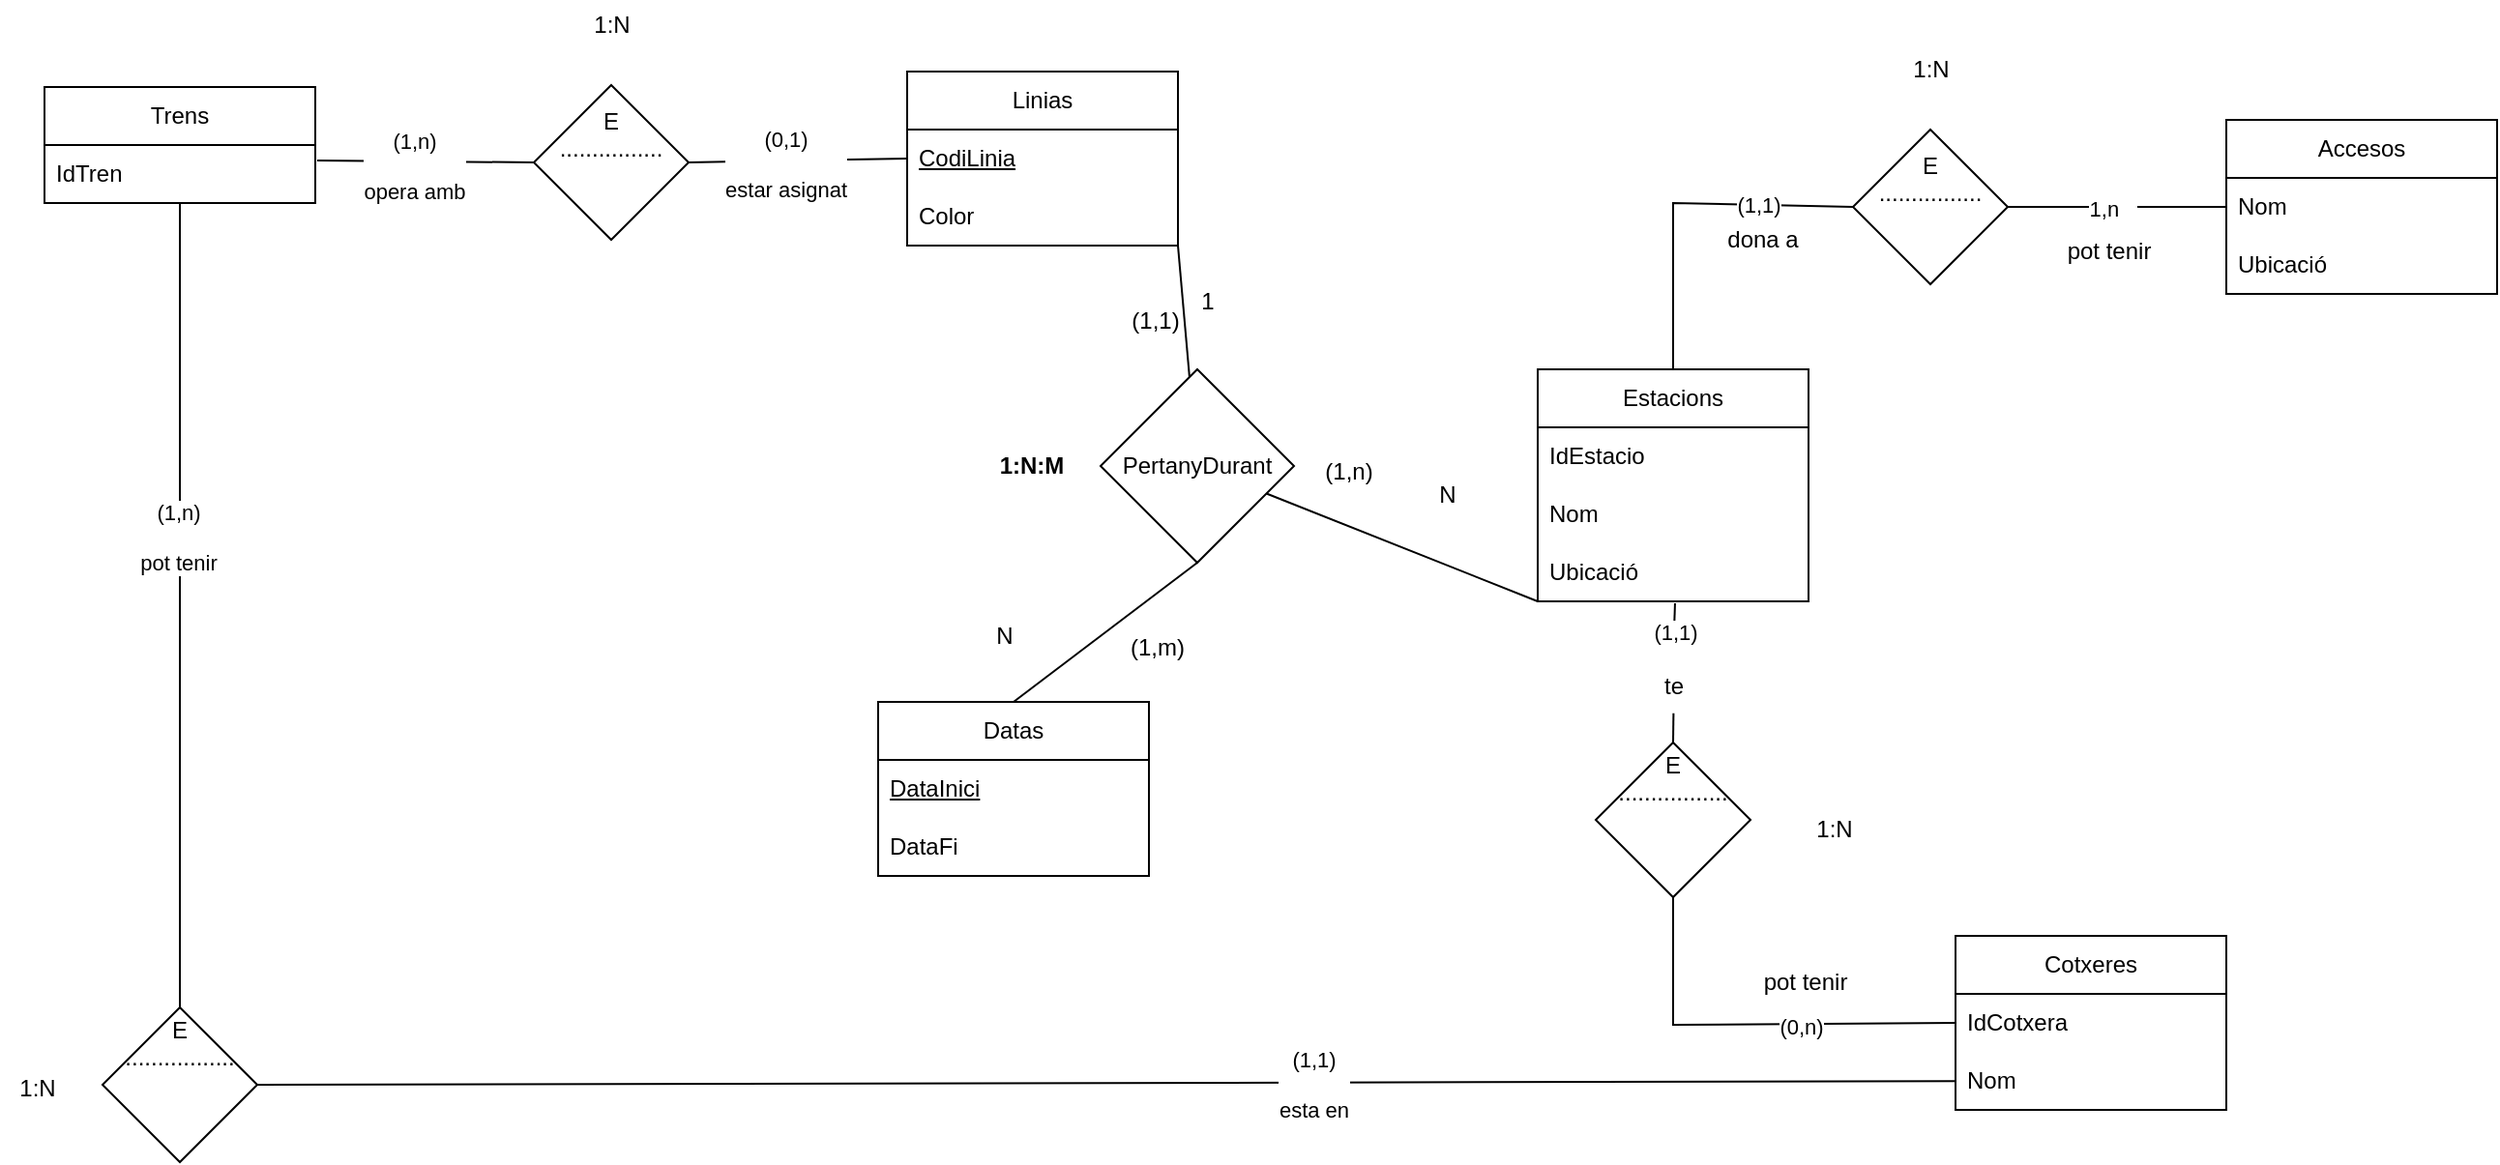 <mxfile version="24.8.3">
  <diagram name="Page-1" id="Fp09HBMhpCfBCq8PGkXx">
    <mxGraphModel dx="1510" dy="914" grid="0" gridSize="10" guides="1" tooltips="1" connect="1" arrows="1" fold="1" page="1" pageScale="1" pageWidth="850" pageHeight="1100" math="0" shadow="0">
      <root>
        <mxCell id="0" />
        <mxCell id="1" parent="0" />
        <mxCell id="b_e9YausVlEv8Oadp6LC-3" value="Estacions" style="swimlane;fontStyle=0;childLayout=stackLayout;horizontal=1;startSize=30;horizontalStack=0;resizeParent=1;resizeParentMax=0;resizeLast=0;collapsible=1;marginBottom=0;whiteSpace=wrap;html=1;" parent="1" vertex="1">
          <mxGeometry x="550" y="274" width="140" height="120" as="geometry" />
        </mxCell>
        <mxCell id="jN71wl8acnYGkwMT0ga_-1" value="IdEstacio" style="text;strokeColor=none;fillColor=none;align=left;verticalAlign=middle;spacingLeft=4;spacingRight=4;overflow=hidden;points=[[0,0.5],[1,0.5]];portConstraint=eastwest;rotatable=0;whiteSpace=wrap;html=1;" vertex="1" parent="b_e9YausVlEv8Oadp6LC-3">
          <mxGeometry y="30" width="140" height="30" as="geometry" />
        </mxCell>
        <mxCell id="b_e9YausVlEv8Oadp6LC-4" value="Nom" style="text;strokeColor=none;fillColor=none;align=left;verticalAlign=middle;spacingLeft=4;spacingRight=4;overflow=hidden;points=[[0,0.5],[1,0.5]];portConstraint=eastwest;rotatable=0;whiteSpace=wrap;html=1;" parent="b_e9YausVlEv8Oadp6LC-3" vertex="1">
          <mxGeometry y="60" width="140" height="30" as="geometry" />
        </mxCell>
        <mxCell id="b_e9YausVlEv8Oadp6LC-5" value="Ubicació" style="text;strokeColor=none;fillColor=none;align=left;verticalAlign=middle;spacingLeft=4;spacingRight=4;overflow=hidden;points=[[0,0.5],[1,0.5]];portConstraint=eastwest;rotatable=0;whiteSpace=wrap;html=1;" parent="b_e9YausVlEv8Oadp6LC-3" vertex="1">
          <mxGeometry y="90" width="140" height="30" as="geometry" />
        </mxCell>
        <mxCell id="b_e9YausVlEv8Oadp6LC-7" value="&lt;div&gt;Linias&lt;/div&gt;" style="swimlane;fontStyle=0;childLayout=stackLayout;horizontal=1;startSize=30;horizontalStack=0;resizeParent=1;resizeParentMax=0;resizeLast=0;collapsible=1;marginBottom=0;whiteSpace=wrap;html=1;" parent="1" vertex="1">
          <mxGeometry x="224" y="120" width="140" height="90" as="geometry" />
        </mxCell>
        <mxCell id="b_e9YausVlEv8Oadp6LC-8" value="&lt;u&gt;CodiLinia&lt;/u&gt;" style="text;strokeColor=none;fillColor=none;align=left;verticalAlign=middle;spacingLeft=4;spacingRight=4;overflow=hidden;points=[[0,0.5],[1,0.5]];portConstraint=eastwest;rotatable=0;whiteSpace=wrap;html=1;" parent="b_e9YausVlEv8Oadp6LC-7" vertex="1">
          <mxGeometry y="30" width="140" height="30" as="geometry" />
        </mxCell>
        <mxCell id="b_e9YausVlEv8Oadp6LC-10" value="&lt;div&gt;Color&lt;/div&gt;" style="text;strokeColor=none;fillColor=none;align=left;verticalAlign=middle;spacingLeft=4;spacingRight=4;overflow=hidden;points=[[0,0.5],[1,0.5]];portConstraint=eastwest;rotatable=0;whiteSpace=wrap;html=1;" parent="b_e9YausVlEv8Oadp6LC-7" vertex="1">
          <mxGeometry y="60" width="140" height="30" as="geometry" />
        </mxCell>
        <mxCell id="b_e9YausVlEv8Oadp6LC-11" value="Datas" style="swimlane;fontStyle=0;childLayout=stackLayout;horizontal=1;startSize=30;horizontalStack=0;resizeParent=1;resizeParentMax=0;resizeLast=0;collapsible=1;marginBottom=0;whiteSpace=wrap;html=1;" parent="1" vertex="1">
          <mxGeometry x="209" y="446" width="140" height="90" as="geometry" />
        </mxCell>
        <mxCell id="b_e9YausVlEv8Oadp6LC-12" value="&lt;u&gt;DataInici&lt;/u&gt;" style="text;strokeColor=none;fillColor=none;align=left;verticalAlign=middle;spacingLeft=4;spacingRight=4;overflow=hidden;points=[[0,0.5],[1,0.5]];portConstraint=eastwest;rotatable=0;whiteSpace=wrap;html=1;" parent="b_e9YausVlEv8Oadp6LC-11" vertex="1">
          <mxGeometry y="30" width="140" height="30" as="geometry" />
        </mxCell>
        <mxCell id="b_e9YausVlEv8Oadp6LC-13" value="DataFi" style="text;strokeColor=none;fillColor=none;align=left;verticalAlign=middle;spacingLeft=4;spacingRight=4;overflow=hidden;points=[[0,0.5],[1,0.5]];portConstraint=eastwest;rotatable=0;whiteSpace=wrap;html=1;" parent="b_e9YausVlEv8Oadp6LC-11" vertex="1">
          <mxGeometry y="60" width="140" height="30" as="geometry" />
        </mxCell>
        <mxCell id="b_e9YausVlEv8Oadp6LC-15" value="" style="endArrow=none;html=1;rounded=0;exitX=0.5;exitY=0;exitDx=0;exitDy=0;entryX=0.5;entryY=1;entryDx=0;entryDy=0;" parent="1" source="b_e9YausVlEv8Oadp6LC-11" target="b_e9YausVlEv8Oadp6LC-17" edge="1">
          <mxGeometry width="50" height="50" relative="1" as="geometry">
            <mxPoint x="377" y="434" as="sourcePoint" />
            <mxPoint x="376" y="384" as="targetPoint" />
          </mxGeometry>
        </mxCell>
        <mxCell id="b_e9YausVlEv8Oadp6LC-16" value="" style="endArrow=none;html=1;rounded=0;entryX=1;entryY=1;entryDx=0;entryDy=0;" parent="1" source="b_e9YausVlEv8Oadp6LC-17" target="b_e9YausVlEv8Oadp6LC-7" edge="1">
          <mxGeometry width="50" height="50" relative="1" as="geometry">
            <mxPoint x="190" y="347" as="sourcePoint" />
            <mxPoint x="240" y="297" as="targetPoint" />
          </mxGeometry>
        </mxCell>
        <mxCell id="b_e9YausVlEv8Oadp6LC-20" value="" style="endArrow=none;html=1;rounded=0;entryX=0;entryY=1;entryDx=0;entryDy=0;" parent="1" source="b_e9YausVlEv8Oadp6LC-17" target="b_e9YausVlEv8Oadp6LC-3" edge="1">
          <mxGeometry width="50" height="50" relative="1" as="geometry">
            <mxPoint x="398" y="439" as="sourcePoint" />
            <mxPoint x="511" y="255.99" as="targetPoint" />
          </mxGeometry>
        </mxCell>
        <mxCell id="b_e9YausVlEv8Oadp6LC-21" value="Accesos" style="swimlane;fontStyle=0;childLayout=stackLayout;horizontal=1;startSize=30;horizontalStack=0;resizeParent=1;resizeParentMax=0;resizeLast=0;collapsible=1;marginBottom=0;whiteSpace=wrap;html=1;" parent="1" vertex="1">
          <mxGeometry x="906" y="145" width="140" height="90" as="geometry" />
        </mxCell>
        <mxCell id="b_e9YausVlEv8Oadp6LC-22" value="Nom" style="text;strokeColor=none;fillColor=none;align=left;verticalAlign=middle;spacingLeft=4;spacingRight=4;overflow=hidden;points=[[0,0.5],[1,0.5]];portConstraint=eastwest;rotatable=0;whiteSpace=wrap;html=1;" parent="b_e9YausVlEv8Oadp6LC-21" vertex="1">
          <mxGeometry y="30" width="140" height="30" as="geometry" />
        </mxCell>
        <mxCell id="b_e9YausVlEv8Oadp6LC-23" value="Ubicació" style="text;strokeColor=none;fillColor=none;align=left;verticalAlign=middle;spacingLeft=4;spacingRight=4;overflow=hidden;points=[[0,0.5],[1,0.5]];portConstraint=eastwest;rotatable=0;whiteSpace=wrap;html=1;" parent="b_e9YausVlEv8Oadp6LC-21" vertex="1">
          <mxGeometry y="60" width="140" height="30" as="geometry" />
        </mxCell>
        <mxCell id="b_e9YausVlEv8Oadp6LC-24" value="&lt;div&gt;Trens&lt;/div&gt;" style="swimlane;fontStyle=0;childLayout=stackLayout;horizontal=1;startSize=30;horizontalStack=0;resizeParent=1;resizeParentMax=0;resizeLast=0;collapsible=1;marginBottom=0;whiteSpace=wrap;html=1;" parent="1" vertex="1">
          <mxGeometry x="-222" y="128" width="140" height="60" as="geometry" />
        </mxCell>
        <mxCell id="b_e9YausVlEv8Oadp6LC-25" value="IdTren" style="text;strokeColor=none;fillColor=none;align=left;verticalAlign=middle;spacingLeft=4;spacingRight=4;overflow=hidden;points=[[0,0.5],[1,0.5]];portConstraint=eastwest;rotatable=0;whiteSpace=wrap;html=1;" parent="b_e9YausVlEv8Oadp6LC-24" vertex="1">
          <mxGeometry y="30" width="140" height="30" as="geometry" />
        </mxCell>
        <mxCell id="b_e9YausVlEv8Oadp6LC-27" value="1" style="text;html=1;align=center;verticalAlign=middle;resizable=0;points=[];autosize=1;strokeColor=none;fillColor=none;" parent="1" vertex="1">
          <mxGeometry x="366.5" y="226" width="25" height="26" as="geometry" />
        </mxCell>
        <mxCell id="b_e9YausVlEv8Oadp6LC-28" value="N" style="text;html=1;align=center;verticalAlign=middle;resizable=0;points=[];autosize=1;strokeColor=none;fillColor=none;" parent="1" vertex="1">
          <mxGeometry x="489.5" y="326" width="27" height="26" as="geometry" />
        </mxCell>
        <mxCell id="b_e9YausVlEv8Oadp6LC-29" value="N" style="text;html=1;align=center;verticalAlign=middle;resizable=0;points=[];autosize=1;strokeColor=none;fillColor=none;" parent="1" vertex="1">
          <mxGeometry x="260.5" y="399" width="27" height="26" as="geometry" />
        </mxCell>
        <mxCell id="b_e9YausVlEv8Oadp6LC-31" value="" style="group" parent="1" vertex="1" connectable="0">
          <mxGeometry x="262" y="274" width="162" height="100" as="geometry" />
        </mxCell>
        <mxCell id="b_e9YausVlEv8Oadp6LC-17" value="PertanyDurant" style="rhombus;whiteSpace=wrap;html=1;" parent="b_e9YausVlEv8Oadp6LC-31" vertex="1">
          <mxGeometry x="62" width="100" height="100" as="geometry" />
        </mxCell>
        <mxCell id="b_e9YausVlEv8Oadp6LC-30" value="&lt;b&gt;1:N:M&lt;/b&gt;" style="text;html=1;align=center;verticalAlign=middle;resizable=0;points=[];autosize=1;strokeColor=none;fillColor=none;" parent="b_e9YausVlEv8Oadp6LC-31" vertex="1">
          <mxGeometry y="37" width="51" height="26" as="geometry" />
        </mxCell>
        <mxCell id="b_e9YausVlEv8Oadp6LC-33" value="" style="endArrow=none;html=1;rounded=0;entryX=1;entryY=0.5;entryDx=0;entryDy=0;exitX=0;exitY=0.5;exitDx=0;exitDy=0;" parent="1" source="b_e9YausVlEv8Oadp6LC-22" target="b_e9YausVlEv8Oadp6LC-32" edge="1">
          <mxGeometry width="50" height="50" relative="1" as="geometry">
            <mxPoint x="397" y="409" as="sourcePoint" />
            <mxPoint x="447" y="359" as="targetPoint" />
          </mxGeometry>
        </mxCell>
        <mxCell id="b_e9YausVlEv8Oadp6LC-36" value="1,n&lt;span style=&quot;white-space: pre;&quot;&gt;&#x9;&lt;/span&gt;" style="edgeLabel;html=1;align=center;verticalAlign=middle;resizable=0;points=[];" parent="b_e9YausVlEv8Oadp6LC-33" vertex="1" connectable="0">
          <mxGeometry x="0.044" y="1" relative="1" as="geometry">
            <mxPoint as="offset" />
          </mxGeometry>
        </mxCell>
        <mxCell id="b_e9YausVlEv8Oadp6LC-34" value="" style="endArrow=none;html=1;rounded=0;entryX=0.5;entryY=0;entryDx=0;entryDy=0;exitX=0;exitY=0.5;exitDx=0;exitDy=0;" parent="1" source="b_e9YausVlEv8Oadp6LC-32" target="b_e9YausVlEv8Oadp6LC-3" edge="1">
          <mxGeometry width="50" height="50" relative="1" as="geometry">
            <mxPoint x="397" y="409" as="sourcePoint" />
            <mxPoint x="447" y="359" as="targetPoint" />
            <Array as="points">
              <mxPoint x="620" y="188" />
            </Array>
          </mxGeometry>
        </mxCell>
        <mxCell id="b_e9YausVlEv8Oadp6LC-35" value="(1,1)" style="edgeLabel;html=1;align=center;verticalAlign=middle;resizable=0;points=[];" parent="b_e9YausVlEv8Oadp6LC-34" vertex="1" connectable="0">
          <mxGeometry x="-0.453" relative="1" as="geometry">
            <mxPoint as="offset" />
          </mxGeometry>
        </mxCell>
        <mxCell id="b_e9YausVlEv8Oadp6LC-42" value="" style="group" parent="1" vertex="1" connectable="0">
          <mxGeometry x="713" y="106" width="80" height="124" as="geometry" />
        </mxCell>
        <mxCell id="b_e9YausVlEv8Oadp6LC-32" value="&lt;div&gt;E&lt;/div&gt;&lt;div&gt;................&lt;/div&gt;&lt;div&gt;&lt;br&gt;&lt;/div&gt;&lt;div&gt;&lt;br&gt;&lt;/div&gt;" style="rhombus;whiteSpace=wrap;html=1;" parent="b_e9YausVlEv8Oadp6LC-42" vertex="1">
          <mxGeometry y="44" width="80" height="80" as="geometry" />
        </mxCell>
        <mxCell id="b_e9YausVlEv8Oadp6LC-41" value="1:N" style="text;html=1;align=center;verticalAlign=middle;resizable=0;points=[];autosize=1;strokeColor=none;fillColor=none;" parent="b_e9YausVlEv8Oadp6LC-42" vertex="1">
          <mxGeometry x="21.5" width="37" height="26" as="geometry" />
        </mxCell>
        <mxCell id="b_e9YausVlEv8Oadp6LC-45" value="" style="group" parent="1" vertex="1" connectable="0">
          <mxGeometry x="31.0" y="83" width="80" height="124" as="geometry" />
        </mxCell>
        <mxCell id="b_e9YausVlEv8Oadp6LC-46" value="&lt;div&gt;E&lt;/div&gt;&lt;div&gt;................&lt;/div&gt;&lt;div&gt;&lt;br&gt;&lt;/div&gt;&lt;div&gt;&lt;br&gt;&lt;/div&gt;" style="rhombus;whiteSpace=wrap;html=1;" parent="b_e9YausVlEv8Oadp6LC-45" vertex="1">
          <mxGeometry y="44" width="80" height="80" as="geometry" />
        </mxCell>
        <mxCell id="b_e9YausVlEv8Oadp6LC-47" value="1:N" style="text;html=1;align=center;verticalAlign=middle;resizable=0;points=[];autosize=1;strokeColor=none;fillColor=none;" parent="b_e9YausVlEv8Oadp6LC-45" vertex="1">
          <mxGeometry x="21.5" width="37" height="26" as="geometry" />
        </mxCell>
        <mxCell id="b_e9YausVlEv8Oadp6LC-50" value="" style="endArrow=none;html=1;rounded=0;exitX=1.007;exitY=0.267;exitDx=0;exitDy=0;exitPerimeter=0;entryX=0;entryY=0.5;entryDx=0;entryDy=0;" parent="1" source="b_e9YausVlEv8Oadp6LC-25" target="b_e9YausVlEv8Oadp6LC-46" edge="1">
          <mxGeometry width="50" height="50" relative="1" as="geometry">
            <mxPoint x="398" y="410" as="sourcePoint" />
            <mxPoint x="448" y="360" as="targetPoint" />
          </mxGeometry>
        </mxCell>
        <mxCell id="b_e9YausVlEv8Oadp6LC-52" value="&lt;div&gt;(1,n)&lt;/div&gt;&lt;div&gt;&lt;br&gt;&lt;/div&gt;opera amb" style="edgeLabel;html=1;align=center;verticalAlign=middle;resizable=0;points=[];" parent="b_e9YausVlEv8Oadp6LC-50" vertex="1" connectable="0">
          <mxGeometry x="-0.347" y="-2" relative="1" as="geometry">
            <mxPoint x="13" as="offset" />
          </mxGeometry>
        </mxCell>
        <mxCell id="b_e9YausVlEv8Oadp6LC-51" value="" style="endArrow=none;html=1;rounded=0;entryX=0;entryY=0.5;entryDx=0;entryDy=0;exitX=1;exitY=0.5;exitDx=0;exitDy=0;" parent="1" source="b_e9YausVlEv8Oadp6LC-46" target="b_e9YausVlEv8Oadp6LC-8" edge="1">
          <mxGeometry width="50" height="50" relative="1" as="geometry">
            <mxPoint x="398" y="410" as="sourcePoint" />
            <mxPoint x="448" y="360" as="targetPoint" />
          </mxGeometry>
        </mxCell>
        <mxCell id="b_e9YausVlEv8Oadp6LC-53" value="(0,1)&lt;br&gt;&lt;br&gt;estar asignat" style="edgeLabel;html=1;align=center;verticalAlign=middle;resizable=0;points=[];" parent="b_e9YausVlEv8Oadp6LC-51" vertex="1" connectable="0">
          <mxGeometry x="-0.121" y="-2" relative="1" as="geometry">
            <mxPoint as="offset" />
          </mxGeometry>
        </mxCell>
        <mxCell id="b_e9YausVlEv8Oadp6LC-55" value="" style="endArrow=none;html=1;rounded=0;exitX=0.5;exitY=0;exitDx=0;exitDy=0;entryX=0.507;entryY=1.033;entryDx=0;entryDy=0;entryPerimeter=0;" parent="1" source="qHEtm6X7OWey2wJ_C-4x-20" target="b_e9YausVlEv8Oadp6LC-5" edge="1">
          <mxGeometry width="50" height="50" relative="1" as="geometry">
            <mxPoint x="631" y="435" as="sourcePoint" />
            <mxPoint x="631" y="359" as="targetPoint" />
          </mxGeometry>
        </mxCell>
        <mxCell id="qHEtm6X7OWey2wJ_C-4x-14" value="(1,1)&lt;div&gt;&lt;br&gt;&lt;/div&gt;&lt;div&gt;&lt;br&gt;&lt;/div&gt;" style="edgeLabel;html=1;align=center;verticalAlign=middle;resizable=0;points=[];" parent="b_e9YausVlEv8Oadp6LC-55" vertex="1" connectable="0">
          <mxGeometry x="0.013" y="1" relative="1" as="geometry">
            <mxPoint x="1" y="13" as="offset" />
          </mxGeometry>
        </mxCell>
        <mxCell id="qHEtm6X7OWey2wJ_C-4x-2" value="" style="endArrow=none;html=1;rounded=0;entryX=0.5;entryY=1;entryDx=0;entryDy=0;exitX=0;exitY=0.5;exitDx=0;exitDy=0;" parent="1" source="qHEtm6X7OWey2wJ_C-4x-4" target="qHEtm6X7OWey2wJ_C-4x-1" edge="1">
          <mxGeometry width="50" height="50" relative="1" as="geometry">
            <mxPoint x="762.02" y="612" as="sourcePoint" />
            <mxPoint x="623" y="475" as="targetPoint" />
            <Array as="points">
              <mxPoint x="620" y="613" />
            </Array>
          </mxGeometry>
        </mxCell>
        <mxCell id="qHEtm6X7OWey2wJ_C-4x-7" value="(0,n)" style="edgeLabel;html=1;align=center;verticalAlign=middle;resizable=0;points=[];" parent="qHEtm6X7OWey2wJ_C-4x-2" vertex="1" connectable="0">
          <mxGeometry x="-0.243" y="1" relative="1" as="geometry">
            <mxPoint as="offset" />
          </mxGeometry>
        </mxCell>
        <mxCell id="qHEtm6X7OWey2wJ_C-4x-3" value="Cotxeres" style="swimlane;fontStyle=0;childLayout=stackLayout;horizontal=1;startSize=30;horizontalStack=0;resizeParent=1;resizeParentMax=0;resizeLast=0;collapsible=1;marginBottom=0;whiteSpace=wrap;html=1;" parent="1" vertex="1">
          <mxGeometry x="766" y="567" width="140" height="90" as="geometry" />
        </mxCell>
        <mxCell id="qHEtm6X7OWey2wJ_C-4x-4" value="IdCotxera" style="text;strokeColor=none;fillColor=none;align=left;verticalAlign=middle;spacingLeft=4;spacingRight=4;overflow=hidden;points=[[0,0.5],[1,0.5]];portConstraint=eastwest;rotatable=0;whiteSpace=wrap;html=1;" parent="qHEtm6X7OWey2wJ_C-4x-3" vertex="1">
          <mxGeometry y="30" width="140" height="30" as="geometry" />
        </mxCell>
        <mxCell id="qHEtm6X7OWey2wJ_C-4x-6" value="Nom" style="text;strokeColor=none;fillColor=none;align=left;verticalAlign=middle;spacingLeft=4;spacingRight=4;overflow=hidden;points=[[0,0.5],[1,0.5]];portConstraint=eastwest;rotatable=0;whiteSpace=wrap;html=1;" parent="qHEtm6X7OWey2wJ_C-4x-3" vertex="1">
          <mxGeometry y="60" width="140" height="30" as="geometry" />
        </mxCell>
        <mxCell id="qHEtm6X7OWey2wJ_C-4x-8" value="" style="endArrow=none;html=1;rounded=0;exitX=0.5;exitY=0;exitDx=0;exitDy=0;" parent="1" source="qHEtm6X7OWey2wJ_C-4x-9" target="b_e9YausVlEv8Oadp6LC-25" edge="1">
          <mxGeometry width="50" height="50" relative="1" as="geometry">
            <mxPoint x="-100.94" y="483.01" as="sourcePoint" />
            <mxPoint x="-153.0" y="188" as="targetPoint" />
          </mxGeometry>
        </mxCell>
        <mxCell id="qHEtm6X7OWey2wJ_C-4x-13" value="(1,n)&lt;div&gt;&lt;br&gt;&lt;/div&gt;&lt;div&gt;pot tenir&lt;/div&gt;" style="edgeLabel;html=1;align=center;verticalAlign=middle;resizable=0;points=[];" parent="qHEtm6X7OWey2wJ_C-4x-8" vertex="1" connectable="0">
          <mxGeometry x="0.168" y="1" relative="1" as="geometry">
            <mxPoint as="offset" />
          </mxGeometry>
        </mxCell>
        <mxCell id="qHEtm6X7OWey2wJ_C-4x-10" value="" style="endArrow=none;html=1;rounded=0;entryX=1;entryY=0.5;entryDx=0;entryDy=0;" parent="1" source="qHEtm6X7OWey2wJ_C-4x-6" target="qHEtm6X7OWey2wJ_C-4x-9" edge="1">
          <mxGeometry width="50" height="50" relative="1" as="geometry">
            <mxPoint x="34.06" y="660.01" as="sourcePoint" />
            <mxPoint x="-108.94" y="523.01" as="targetPoint" />
            <Array as="points" />
          </mxGeometry>
        </mxCell>
        <mxCell id="qHEtm6X7OWey2wJ_C-4x-11" value="(1,1)&lt;div&gt;&lt;br&gt;&lt;/div&gt;&lt;div&gt;esta en&lt;/div&gt;" style="edgeLabel;html=1;align=center;verticalAlign=middle;resizable=0;points=[];" parent="qHEtm6X7OWey2wJ_C-4x-10" vertex="1" connectable="0">
          <mxGeometry x="-0.243" y="1" relative="1" as="geometry">
            <mxPoint as="offset" />
          </mxGeometry>
        </mxCell>
        <mxCell id="qHEtm6X7OWey2wJ_C-4x-16" value="" style="group" parent="1" vertex="1" connectable="0">
          <mxGeometry x="-245" y="604" width="133" height="80" as="geometry" />
        </mxCell>
        <mxCell id="qHEtm6X7OWey2wJ_C-4x-9" value="E&lt;div&gt;.................&lt;/div&gt;&lt;div&gt;&lt;br&gt;&lt;/div&gt;&lt;div&gt;&lt;br&gt;&lt;/div&gt;&lt;div&gt;&lt;br&gt;&lt;/div&gt;" style="rhombus;whiteSpace=wrap;html=1;" parent="qHEtm6X7OWey2wJ_C-4x-16" vertex="1">
          <mxGeometry x="53" width="80" height="80" as="geometry" />
        </mxCell>
        <mxCell id="qHEtm6X7OWey2wJ_C-4x-15" value="1:N" style="text;html=1;align=center;verticalAlign=middle;resizable=0;points=[];autosize=1;strokeColor=none;fillColor=none;" parent="qHEtm6X7OWey2wJ_C-4x-16" vertex="1">
          <mxGeometry y="29" width="37" height="26" as="geometry" />
        </mxCell>
        <mxCell id="qHEtm6X7OWey2wJ_C-4x-18" value="" style="group" parent="1" vertex="1" connectable="0">
          <mxGeometry x="580" y="467" width="141" height="80" as="geometry" />
        </mxCell>
        <mxCell id="qHEtm6X7OWey2wJ_C-4x-1" value="E&lt;div&gt;.................&lt;/div&gt;&lt;div&gt;&lt;br&gt;&lt;/div&gt;&lt;div&gt;&lt;br&gt;&lt;/div&gt;&lt;div&gt;&lt;br&gt;&lt;/div&gt;" style="rhombus;whiteSpace=wrap;html=1;" parent="qHEtm6X7OWey2wJ_C-4x-18" vertex="1">
          <mxGeometry width="80" height="80" as="geometry" />
        </mxCell>
        <mxCell id="qHEtm6X7OWey2wJ_C-4x-17" value="1:N" style="text;html=1;align=center;verticalAlign=middle;resizable=0;points=[];autosize=1;strokeColor=none;fillColor=none;" parent="qHEtm6X7OWey2wJ_C-4x-18" vertex="1">
          <mxGeometry x="104" y="32" width="37" height="26" as="geometry" />
        </mxCell>
        <mxCell id="qHEtm6X7OWey2wJ_C-4x-21" value="" style="endArrow=none;html=1;rounded=0;exitX=0.5;exitY=0;exitDx=0;exitDy=0;entryX=0.507;entryY=1.033;entryDx=0;entryDy=0;entryPerimeter=0;" parent="1" source="qHEtm6X7OWey2wJ_C-4x-1" target="qHEtm6X7OWey2wJ_C-4x-20" edge="1">
          <mxGeometry width="50" height="50" relative="1" as="geometry">
            <mxPoint x="620" y="467" as="sourcePoint" />
            <mxPoint x="621" y="365" as="targetPoint" />
          </mxGeometry>
        </mxCell>
        <mxCell id="qHEtm6X7OWey2wJ_C-4x-20" value="te" style="text;html=1;align=center;verticalAlign=middle;resizable=0;points=[];autosize=1;strokeColor=none;fillColor=none;" parent="1" vertex="1">
          <mxGeometry x="606" y="425" width="28" height="26" as="geometry" />
        </mxCell>
        <mxCell id="qHEtm6X7OWey2wJ_C-4x-24" value="pot tenir" style="text;html=1;align=center;verticalAlign=middle;resizable=0;points=[];autosize=1;strokeColor=none;fillColor=none;" parent="1" vertex="1">
          <mxGeometry x="657" y="578" width="61" height="26" as="geometry" />
        </mxCell>
        <mxCell id="qHEtm6X7OWey2wJ_C-4x-26" value="pot tenir" style="text;html=1;align=center;verticalAlign=middle;resizable=0;points=[];autosize=1;strokeColor=none;fillColor=none;" parent="1" vertex="1">
          <mxGeometry x="814" y="200" width="61" height="26" as="geometry" />
        </mxCell>
        <mxCell id="qHEtm6X7OWey2wJ_C-4x-27" value="dona a" style="text;html=1;align=center;verticalAlign=middle;resizable=0;points=[];autosize=1;strokeColor=none;fillColor=none;" parent="1" vertex="1">
          <mxGeometry x="638" y="194" width="55" height="26" as="geometry" />
        </mxCell>
        <mxCell id="Bed70yQamb2jj9sN9dji-1" value="(1,m)" style="text;html=1;align=center;verticalAlign=middle;resizable=0;points=[];autosize=1;strokeColor=none;fillColor=none;" parent="1" vertex="1">
          <mxGeometry x="329.5" y="405" width="46" height="26" as="geometry" />
        </mxCell>
        <mxCell id="Bed70yQamb2jj9sN9dji-2" value="(1,n)" style="text;html=1;align=center;verticalAlign=middle;resizable=0;points=[];autosize=1;strokeColor=none;fillColor=none;" parent="1" vertex="1">
          <mxGeometry x="430.5" y="314" width="43" height="26" as="geometry" />
        </mxCell>
        <mxCell id="Bed70yQamb2jj9sN9dji-3" value="(1,1)" style="text;html=1;align=center;verticalAlign=middle;resizable=0;points=[];autosize=1;strokeColor=none;fillColor=none;" parent="1" vertex="1">
          <mxGeometry x="330.5" y="236" width="43" height="26" as="geometry" />
        </mxCell>
      </root>
    </mxGraphModel>
  </diagram>
</mxfile>

